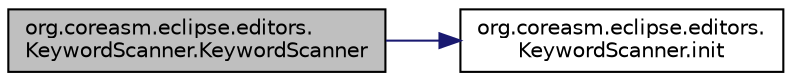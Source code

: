 digraph "org.coreasm.eclipse.editors.KeywordScanner.KeywordScanner"
{
  bgcolor="transparent";
  edge [fontname="Helvetica",fontsize="10",labelfontname="Helvetica",labelfontsize="10"];
  node [fontname="Helvetica",fontsize="10",shape=record];
  rankdir="LR";
  Node1 [label="org.coreasm.eclipse.editors.\lKeywordScanner.KeywordScanner",height=0.2,width=0.4,color="black", fillcolor="grey75", style="filled" fontcolor="black"];
  Node1 -> Node2 [color="midnightblue",fontsize="10",style="solid",fontname="Helvetica"];
  Node2 [label="org.coreasm.eclipse.editors.\lKeywordScanner.init",height=0.2,width=0.4,color="black",URL="$classorg_1_1coreasm_1_1eclipse_1_1editors_1_1KeywordScanner.html#ae9314757b418efb1cb3b038be0ed85bc",tooltip="Initializes this instance with new sets of keywords and IDs. "];
}
